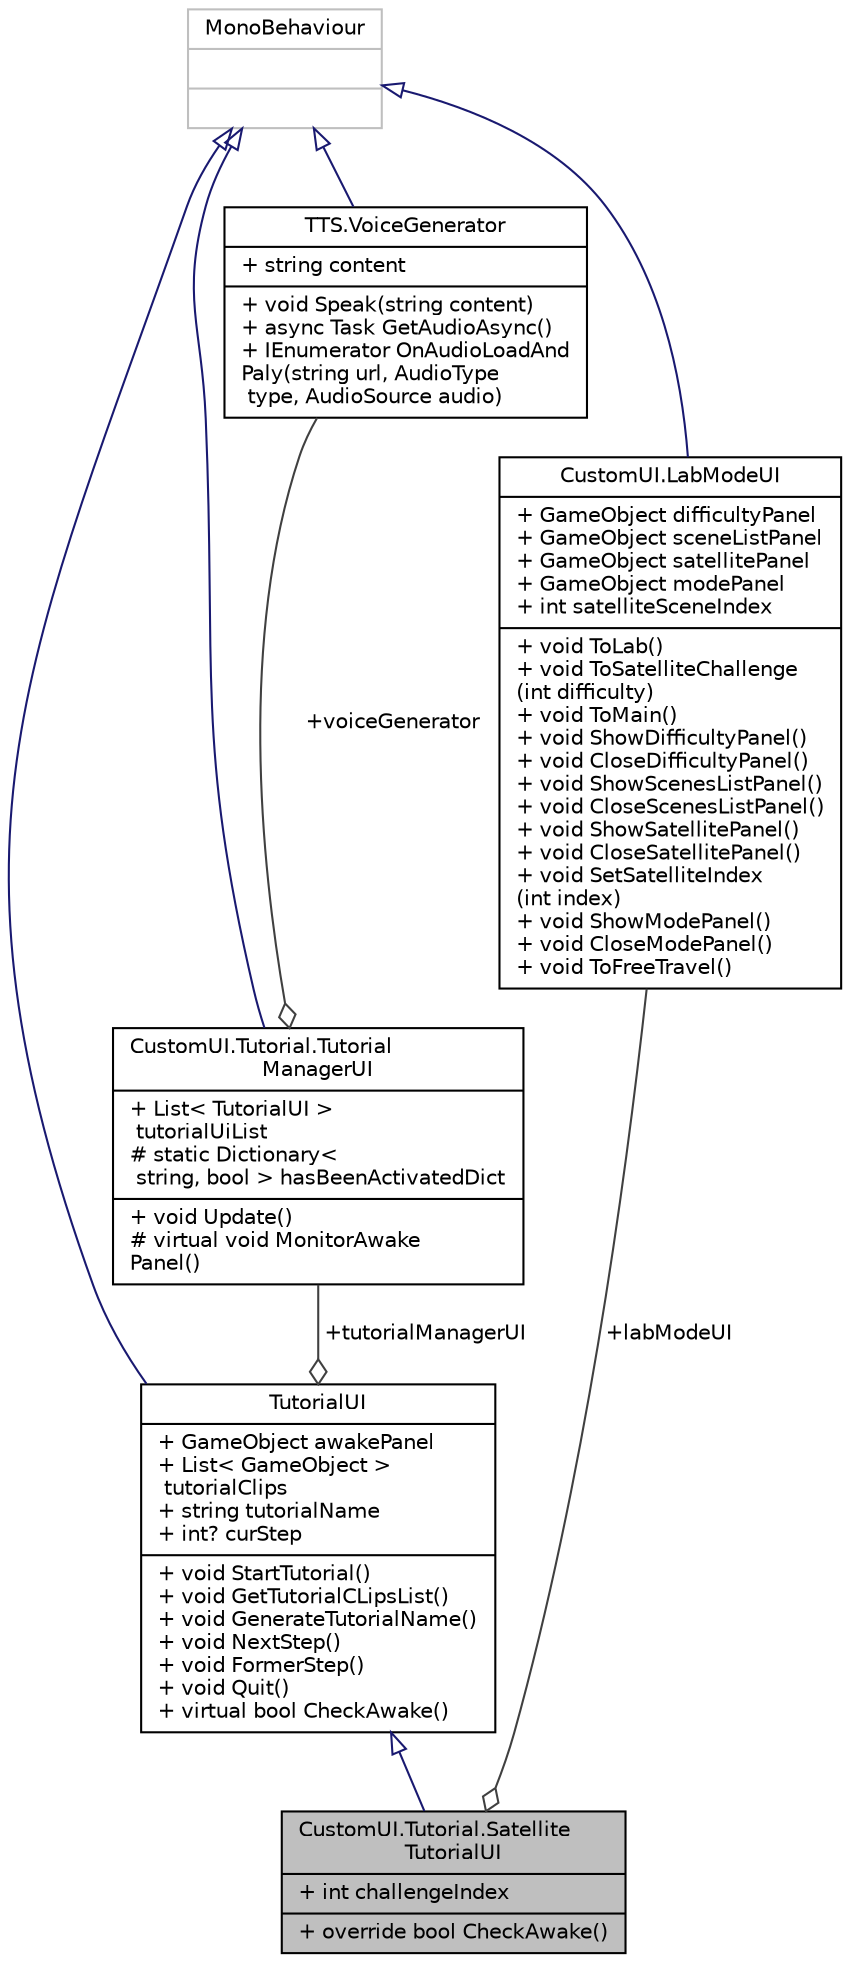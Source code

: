digraph "CustomUI.Tutorial.SatelliteTutorialUI"
{
 // INTERACTIVE_SVG=YES
 // LATEX_PDF_SIZE
  edge [fontname="Helvetica",fontsize="10",labelfontname="Helvetica",labelfontsize="10"];
  node [fontname="Helvetica",fontsize="10",shape=record];
  Node1 [label="{CustomUI.Tutorial.Satellite\lTutorialUI\n|+ int challengeIndex\l|+ override bool CheckAwake()\l}",height=0.2,width=0.4,color="black", fillcolor="grey75", style="filled", fontcolor="black",tooltip=" "];
  Node2 -> Node1 [dir="back",color="midnightblue",fontsize="10",style="solid",arrowtail="onormal",fontname="Helvetica"];
  Node2 [label="{TutorialUI\n|+ GameObject awakePanel\l+ List\< GameObject \>\l tutorialClips\l+ string tutorialName\l+ int? curStep\l|+ void StartTutorial()\l+ void GetTutorialCLipsList()\l+ void GenerateTutorialName()\l+ void NextStep()\l+ void FormerStep()\l+ void Quit()\l+ virtual bool CheckAwake()\l}",height=0.2,width=0.4,color="black", fillcolor="white", style="filled",URL="$class_custom_u_i_1_1_tutorial_1_1_tutorial_u_i.html",tooltip=" "];
  Node3 -> Node2 [dir="back",color="midnightblue",fontsize="10",style="solid",arrowtail="onormal",fontname="Helvetica"];
  Node3 [label="{MonoBehaviour\n||}",height=0.2,width=0.4,color="grey75", fillcolor="white", style="filled",tooltip=" "];
  Node4 -> Node2 [color="grey25",fontsize="10",style="solid",label=" +tutorialManagerUI" ,arrowhead="odiamond",fontname="Helvetica"];
  Node4 [label="{CustomUI.Tutorial.Tutorial\lManagerUI\n|+ List\< TutorialUI \>\l tutorialUiList\l# static Dictionary\<\l string, bool \> hasBeenActivatedDict\l|+ void Update()\l# virtual void MonitorAwake\lPanel()\l}",height=0.2,width=0.4,color="black", fillcolor="white", style="filled",URL="$class_custom_u_i_1_1_tutorial_1_1_tutorial_manager_u_i.html",tooltip=" "];
  Node3 -> Node4 [dir="back",color="midnightblue",fontsize="10",style="solid",arrowtail="onormal",fontname="Helvetica"];
  Node5 -> Node4 [color="grey25",fontsize="10",style="solid",label=" +voiceGenerator" ,arrowhead="odiamond",fontname="Helvetica"];
  Node5 [label="{TTS.VoiceGenerator\n|+ string content\l|+ void Speak(string content)\l+ async Task GetAudioAsync()\l+ IEnumerator OnAudioLoadAnd\lPaly(string url, AudioType\l type, AudioSource audio)\l}",height=0.2,width=0.4,color="black", fillcolor="white", style="filled",URL="$class_t_t_s_1_1_voice_generator.html",tooltip="语音合成"];
  Node3 -> Node5 [dir="back",color="midnightblue",fontsize="10",style="solid",arrowtail="onormal",fontname="Helvetica"];
  Node6 -> Node1 [color="grey25",fontsize="10",style="solid",label=" +labModeUI" ,arrowhead="odiamond",fontname="Helvetica"];
  Node6 [label="{CustomUI.LabModeUI\n|+ GameObject difficultyPanel\l+ GameObject sceneListPanel\l+ GameObject satellitePanel\l+ GameObject modePanel\l+ int satelliteSceneIndex\l|+ void ToLab()\l+ void ToSatelliteChallenge\l(int difficulty)\l+ void ToMain()\l+ void ShowDifficultyPanel()\l+ void CloseDifficultyPanel()\l+ void ShowScenesListPanel()\l+ void CloseScenesListPanel()\l+ void ShowSatellitePanel()\l+ void CloseSatellitePanel()\l+ void SetSatelliteIndex\l(int index)\l+ void ShowModePanel()\l+ void CloseModePanel()\l+ void ToFreeTravel()\l}",height=0.2,width=0.4,color="black", fillcolor="white", style="filled",URL="$class_custom_u_i_1_1_lab_mode_u_i.html",tooltip=" "];
  Node3 -> Node6 [dir="back",color="midnightblue",fontsize="10",style="solid",arrowtail="onormal",fontname="Helvetica"];
}
